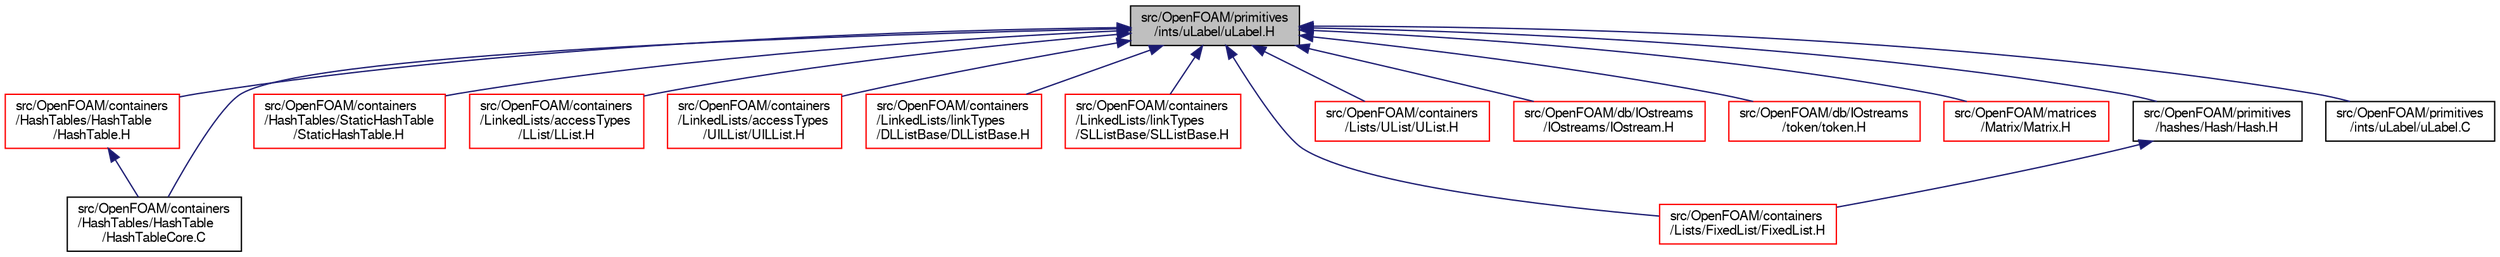 digraph "src/OpenFOAM/primitives/ints/uLabel/uLabel.H"
{
  bgcolor="transparent";
  edge [fontname="FreeSans",fontsize="10",labelfontname="FreeSans",labelfontsize="10"];
  node [fontname="FreeSans",fontsize="10",shape=record];
  Node6 [label="src/OpenFOAM/primitives\l/ints/uLabel/uLabel.H",height=0.2,width=0.4,color="black", fillcolor="grey75", style="filled", fontcolor="black"];
  Node6 -> Node7 [dir="back",color="midnightblue",fontsize="10",style="solid",fontname="FreeSans"];
  Node7 [label="src/OpenFOAM/containers\l/HashTables/HashTable\l/HashTable.H",height=0.2,width=0.4,color="red",URL="$a08477.html"];
  Node7 -> Node3657 [dir="back",color="midnightblue",fontsize="10",style="solid",fontname="FreeSans"];
  Node3657 [label="src/OpenFOAM/containers\l/HashTables/HashTable\l/HashTableCore.C",height=0.2,width=0.4,color="black",URL="$a08480.html"];
  Node6 -> Node3657 [dir="back",color="midnightblue",fontsize="10",style="solid",fontname="FreeSans"];
  Node6 -> Node5337 [dir="back",color="midnightblue",fontsize="10",style="solid",fontname="FreeSans"];
  Node5337 [label="src/OpenFOAM/containers\l/HashTables/StaticHashTable\l/StaticHashTable.H",height=0.2,width=0.4,color="red",URL="$a08498.html"];
  Node6 -> Node5479 [dir="back",color="midnightblue",fontsize="10",style="solid",fontname="FreeSans"];
  Node5479 [label="src/OpenFOAM/containers\l/LinkedLists/accessTypes\l/LList/LList.H",height=0.2,width=0.4,color="red",URL="$a08528.html"];
  Node6 -> Node5495 [dir="back",color="midnightblue",fontsize="10",style="solid",fontname="FreeSans"];
  Node5495 [label="src/OpenFOAM/containers\l/LinkedLists/accessTypes\l/UILList/UILList.H",height=0.2,width=0.4,color="red",URL="$a08546.html"];
  Node6 -> Node5506 [dir="back",color="midnightblue",fontsize="10",style="solid",fontname="FreeSans"];
  Node5506 [label="src/OpenFOAM/containers\l/LinkedLists/linkTypes\l/DLListBase/DLListBase.H",height=0.2,width=0.4,color="red",URL="$a08555.html"];
  Node6 -> Node5507 [dir="back",color="midnightblue",fontsize="10",style="solid",fontname="FreeSans"];
  Node5507 [label="src/OpenFOAM/containers\l/LinkedLists/linkTypes\l/SLListBase/SLListBase.H",height=0.2,width=0.4,color="red",URL="$a08564.html"];
  Node6 -> Node5488 [dir="back",color="midnightblue",fontsize="10",style="solid",fontname="FreeSans"];
  Node5488 [label="src/OpenFOAM/containers\l/Lists/FixedList/FixedList.H",height=0.2,width=0.4,color="red",URL="$a08642.html"];
  Node6 -> Node5509 [dir="back",color="midnightblue",fontsize="10",style="solid",fontname="FreeSans"];
  Node5509 [label="src/OpenFOAM/containers\l/Lists/UList/UList.H",height=0.2,width=0.4,color="red",URL="$a08759.html"];
  Node6 -> Node5632 [dir="back",color="midnightblue",fontsize="10",style="solid",fontname="FreeSans"];
  Node5632 [label="src/OpenFOAM/db/IOstreams\l/IOstreams/IOstream.H",height=0.2,width=0.4,color="red",URL="$a09086.html"];
  Node6 -> Node5293 [dir="back",color="midnightblue",fontsize="10",style="solid",fontname="FreeSans"];
  Node5293 [label="src/OpenFOAM/db/IOstreams\l/token/token.H",height=0.2,width=0.4,color="red",URL="$a09221.html"];
  Node6 -> Node5561 [dir="back",color="midnightblue",fontsize="10",style="solid",fontname="FreeSans"];
  Node5561 [label="src/OpenFOAM/matrices\l/Matrix/Matrix.H",height=0.2,width=0.4,color="red",URL="$a11006.html"];
  Node6 -> Node5946 [dir="back",color="midnightblue",fontsize="10",style="solid",fontname="FreeSans"];
  Node5946 [label="src/OpenFOAM/primitives\l/hashes/Hash/Hash.H",height=0.2,width=0.4,color="black",URL="$a12335.html"];
  Node5946 -> Node5488 [dir="back",color="midnightblue",fontsize="10",style="solid",fontname="FreeSans"];
  Node6 -> Node5708 [dir="back",color="midnightblue",fontsize="10",style="solid",fontname="FreeSans"];
  Node5708 [label="src/OpenFOAM/primitives\l/ints/uLabel/uLabel.C",height=0.2,width=0.4,color="black",URL="$a12407.html"];
}
